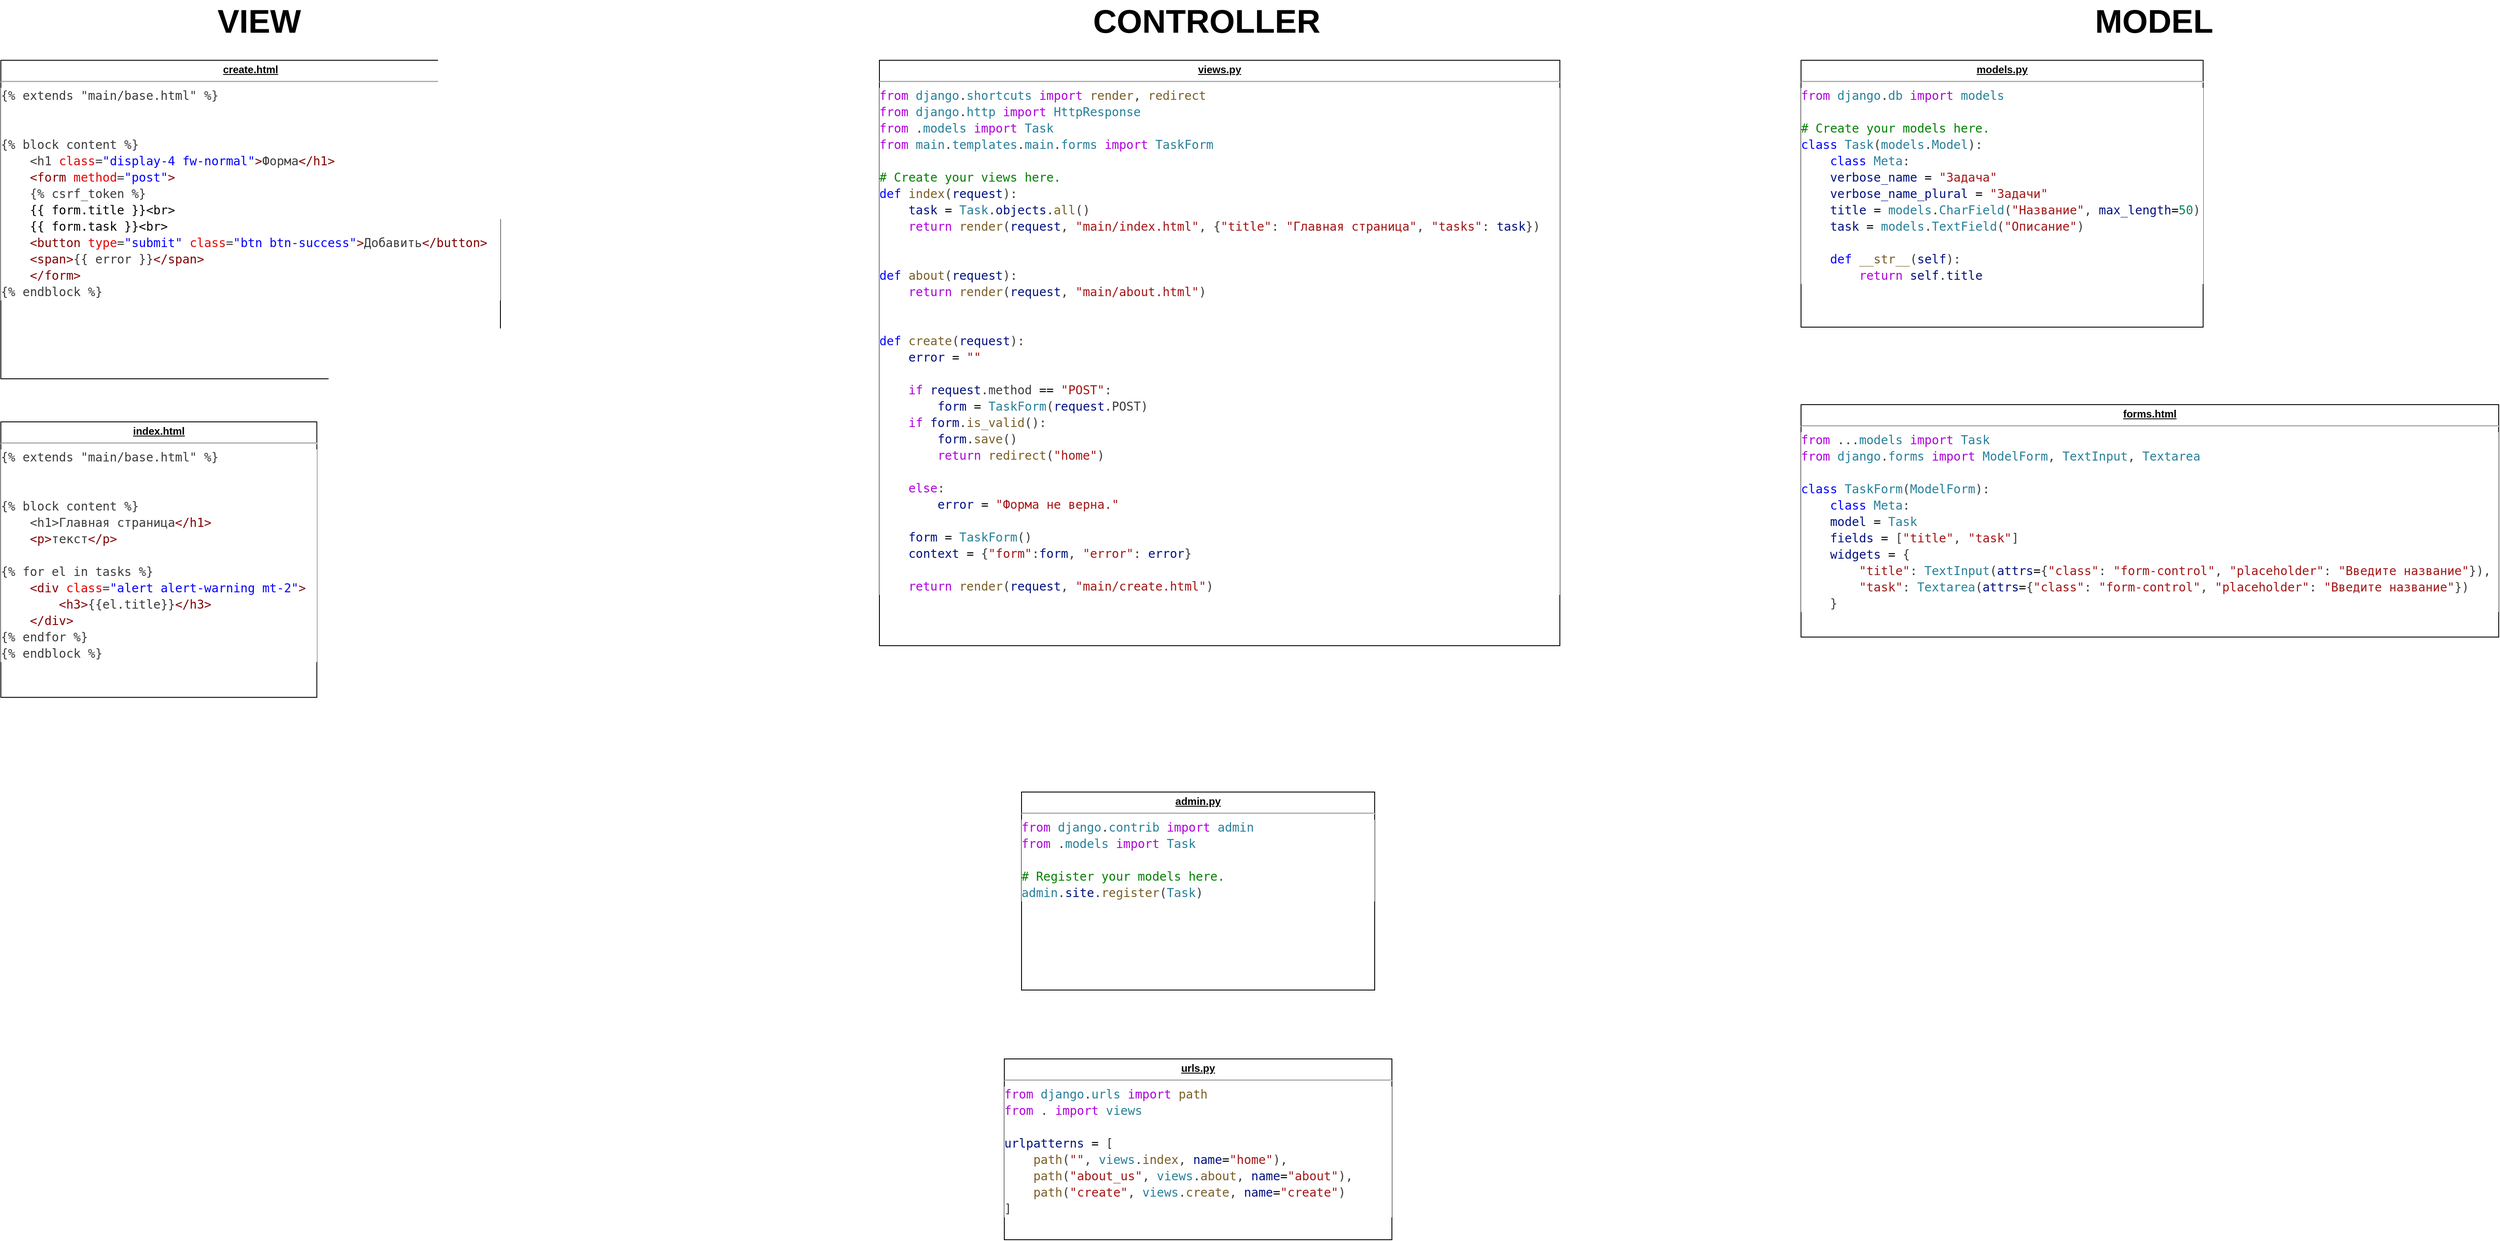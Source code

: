 <mxfile version="21.5.0" type="github">
  <diagram name="Page-1" id="e56a1550-8fbb-45ad-956c-1786394a9013">
    <mxGraphModel dx="2591" dy="1780" grid="1" gridSize="10" guides="1" tooltips="1" connect="1" arrows="1" fold="1" page="1" pageScale="1" pageWidth="1100" pageHeight="850" background="none" math="0" shadow="0">
      <root>
        <mxCell id="0" />
        <mxCell id="1" parent="0" />
        <mxCell id="yi79t5vUQcOIQiDHJ_99-1" value="&lt;p style=&quot;margin:0px;margin-top:4px;text-align:center;text-decoration:underline;&quot;&gt;&lt;b&gt;urls.py&lt;/b&gt;&lt;/p&gt;&lt;hr&gt;&lt;div style=&quot;background-color: rgb(255, 255, 255); font-family: &amp;quot;Droid Sans Mono&amp;quot;, &amp;quot;monospace&amp;quot;, monospace; font-size: 14px; line-height: 19px;&quot;&gt;&lt;div style=&quot;&quot;&gt;&lt;font color=&quot;#af00db&quot;&gt;from&lt;/font&gt; &lt;span style=&quot;color: rgb(38, 127, 153);&quot;&gt;django&lt;/span&gt;&lt;font color=&quot;#3b3b3b&quot;&gt;.&lt;/font&gt;&lt;span style=&quot;color: rgb(38, 127, 153);&quot;&gt;urls&lt;/span&gt; &lt;span style=&quot;color: rgb(175, 0, 219);&quot;&gt;import&lt;/span&gt; &lt;span style=&quot;color: rgb(121, 94, 38);&quot;&gt;path&lt;/span&gt;&lt;/div&gt;&lt;div style=&quot;color: rgb(59, 59, 59);&quot;&gt;&lt;span style=&quot;color: #af00db;&quot;&gt;from&lt;/span&gt; . &lt;span style=&quot;color: #af00db;&quot;&gt;import&lt;/span&gt; &lt;span style=&quot;color: #267f99;&quot;&gt;views&lt;/span&gt;&lt;/div&gt;&lt;br&gt;&lt;div style=&quot;color: rgb(59, 59, 59);&quot;&gt;&lt;span style=&quot;color: #001080;&quot;&gt;urlpatterns&lt;/span&gt; &lt;span style=&quot;color: #000000;&quot;&gt;=&lt;/span&gt; [&lt;/div&gt;&lt;div style=&quot;color: rgb(59, 59, 59);&quot;&gt;    &lt;span style=&quot;color: #795e26;&quot;&gt;&amp;nbsp; &amp;nbsp; path&lt;/span&gt;(&lt;span style=&quot;color: #a31515;&quot;&gt;&quot;&quot;&lt;/span&gt;, &lt;span style=&quot;color: #267f99;&quot;&gt;views&lt;/span&gt;.&lt;span style=&quot;color: #795e26;&quot;&gt;index&lt;/span&gt;, &lt;span style=&quot;color: #001080;&quot;&gt;name&lt;/span&gt;&lt;span style=&quot;color: #000000;&quot;&gt;=&lt;/span&gt;&lt;span style=&quot;color: #a31515;&quot;&gt;&quot;home&quot;&lt;/span&gt;),&lt;/div&gt;&lt;div style=&quot;color: rgb(59, 59, 59);&quot;&gt;    &amp;nbsp; &amp;nbsp;&lt;span style=&quot;color: rgb(121, 94, 38);&quot;&gt;&amp;nbsp;&lt;/span&gt;&lt;span style=&quot;color: #795e26;&quot;&gt;path&lt;/span&gt;(&lt;span style=&quot;color: #a31515;&quot;&gt;&quot;about_us&quot;&lt;/span&gt;, &lt;span style=&quot;color: #267f99;&quot;&gt;views&lt;/span&gt;.&lt;span style=&quot;color: #795e26;&quot;&gt;about&lt;/span&gt;, &lt;span style=&quot;color: #001080;&quot;&gt;name&lt;/span&gt;&lt;span style=&quot;color: #000000;&quot;&gt;=&lt;/span&gt;&lt;span style=&quot;color: #a31515;&quot;&gt;&quot;about&quot;&lt;/span&gt;),&lt;/div&gt;&lt;div style=&quot;color: rgb(59, 59, 59);&quot;&gt;    &amp;nbsp; &amp;nbsp;&lt;span style=&quot;color: rgb(121, 94, 38);&quot;&gt;&amp;nbsp;&lt;/span&gt;&lt;span style=&quot;color: #795e26;&quot;&gt;path&lt;/span&gt;(&lt;span style=&quot;color: #a31515;&quot;&gt;&quot;create&quot;&lt;/span&gt;, &lt;span style=&quot;color: #267f99;&quot;&gt;views&lt;/span&gt;.&lt;span style=&quot;color: #795e26;&quot;&gt;create&lt;/span&gt;, &lt;span style=&quot;color: #001080;&quot;&gt;name&lt;/span&gt;&lt;span style=&quot;color: #000000;&quot;&gt;=&lt;/span&gt;&lt;span style=&quot;color: #a31515;&quot;&gt;&quot;create&quot;&lt;/span&gt;)&lt;/div&gt;&lt;div style=&quot;color: rgb(59, 59, 59);&quot;&gt;]&lt;/div&gt;&lt;/div&gt;" style="verticalAlign=top;align=left;overflow=fill;fontSize=12;fontFamily=Helvetica;html=1;whiteSpace=wrap;" parent="1" vertex="1">
          <mxGeometry x="315" y="1240" width="450" height="210" as="geometry" />
        </mxCell>
        <mxCell id="yi79t5vUQcOIQiDHJ_99-2" value="&lt;p style=&quot;margin:0px;margin-top:4px;text-align:center;text-decoration:underline;&quot;&gt;&lt;b&gt;views.py&lt;/b&gt;&lt;/p&gt;&lt;hr&gt;&lt;div style=&quot;background-color: rgb(255, 255, 255); font-family: &amp;quot;Droid Sans Mono&amp;quot;, &amp;quot;monospace&amp;quot;, monospace; font-size: 14px; line-height: 19px;&quot;&gt;&lt;div style=&quot;&quot;&gt;&lt;font color=&quot;#af00db&quot;&gt;from&lt;/font&gt; &lt;span style=&quot;color: rgb(38, 127, 153);&quot;&gt;django&lt;/span&gt;&lt;font color=&quot;#3b3b3b&quot;&gt;.&lt;/font&gt;&lt;span style=&quot;color: rgb(38, 127, 153);&quot;&gt;shortcuts&lt;/span&gt; &lt;span style=&quot;color: rgb(175, 0, 219);&quot;&gt;import&lt;/span&gt; &lt;span style=&quot;color: rgb(121, 94, 38);&quot;&gt;render&lt;/span&gt;&lt;font color=&quot;#3b3b3b&quot;&gt;, &lt;/font&gt;&lt;span style=&quot;color: rgb(121, 94, 38);&quot;&gt;redirect&lt;/span&gt;&lt;/div&gt;&lt;div style=&quot;color: rgb(59, 59, 59);&quot;&gt;&lt;span style=&quot;color: #af00db;&quot;&gt;from&lt;/span&gt; &lt;span style=&quot;color: #267f99;&quot;&gt;django&lt;/span&gt;.&lt;span style=&quot;color: #267f99;&quot;&gt;http&lt;/span&gt; &lt;span style=&quot;color: #af00db;&quot;&gt;import&lt;/span&gt; &lt;span style=&quot;color: #267f99;&quot;&gt;HttpResponse&lt;/span&gt;&lt;/div&gt;&lt;div style=&quot;color: rgb(59, 59, 59);&quot;&gt;&lt;span style=&quot;color: #af00db;&quot;&gt;from&lt;/span&gt; .&lt;span style=&quot;color: #267f99;&quot;&gt;models&lt;/span&gt; &lt;span style=&quot;color: #af00db;&quot;&gt;import&lt;/span&gt; &lt;span style=&quot;color: #267f99;&quot;&gt;Task&lt;/span&gt;&lt;/div&gt;&lt;div style=&quot;color: rgb(59, 59, 59);&quot;&gt;&lt;span style=&quot;color: #af00db;&quot;&gt;from&lt;/span&gt; &lt;span style=&quot;color: #267f99;&quot;&gt;main&lt;/span&gt;.&lt;span style=&quot;color: #267f99;&quot;&gt;templates&lt;/span&gt;.&lt;span style=&quot;color: #267f99;&quot;&gt;main&lt;/span&gt;.&lt;span style=&quot;color: #267f99;&quot;&gt;forms&lt;/span&gt; &lt;span style=&quot;color: #af00db;&quot;&gt;import&lt;/span&gt; &lt;span style=&quot;color: #267f99;&quot;&gt;TaskForm&lt;/span&gt;&lt;/div&gt;&lt;br&gt;&lt;div style=&quot;color: rgb(59, 59, 59);&quot;&gt;&lt;span style=&quot;color: #008000;&quot;&gt;# Create your views here.&lt;/span&gt;&lt;/div&gt;&lt;div style=&quot;color: rgb(59, 59, 59);&quot;&gt;&lt;span style=&quot;color: #0000ff;&quot;&gt;def&lt;/span&gt; &lt;span style=&quot;color: #795e26;&quot;&gt;index&lt;/span&gt;(&lt;span style=&quot;color: #001080;&quot;&gt;request&lt;/span&gt;):&lt;/div&gt;&lt;div style=&quot;color: rgb(59, 59, 59);&quot;&gt;    &amp;nbsp; &amp;nbsp;&lt;span style=&quot;color: rgb(0, 16, 128);&quot;&gt;&amp;nbsp;&lt;/span&gt;&lt;span style=&quot;color: #001080;&quot;&gt;task&lt;/span&gt; &lt;span style=&quot;color: #000000;&quot;&gt;=&lt;/span&gt; &lt;span style=&quot;color: #267f99;&quot;&gt;Task&lt;/span&gt;.&lt;span style=&quot;color: #001080;&quot;&gt;objects&lt;/span&gt;.&lt;span style=&quot;color: #795e26;&quot;&gt;all&lt;/span&gt;()&lt;/div&gt;&lt;div style=&quot;color: rgb(59, 59, 59);&quot;&gt;    &amp;nbsp; &amp;nbsp;&lt;span style=&quot;color: rgb(0, 16, 128);&quot;&gt;&amp;nbsp;&lt;/span&gt;&lt;span style=&quot;color: #af00db;&quot;&gt;return&lt;/span&gt; &lt;span style=&quot;color: #795e26;&quot;&gt;render&lt;/span&gt;(&lt;span style=&quot;color: #001080;&quot;&gt;request&lt;/span&gt;, &lt;span style=&quot;color: #a31515;&quot;&gt;&quot;main/index.html&quot;&lt;/span&gt;, {&lt;span style=&quot;color: #a31515;&quot;&gt;&quot;title&quot;&lt;/span&gt;: &lt;span style=&quot;color: #a31515;&quot;&gt;&quot;Главная страница&quot;&lt;/span&gt;, &lt;span style=&quot;color: #a31515;&quot;&gt;&quot;tasks&quot;&lt;/span&gt;: &lt;span style=&quot;color: #001080;&quot;&gt;task&lt;/span&gt;})&lt;/div&gt;&lt;br&gt;&lt;br&gt;&lt;div style=&quot;color: rgb(59, 59, 59);&quot;&gt;&lt;span style=&quot;color: #0000ff;&quot;&gt;def&lt;/span&gt; &lt;span style=&quot;color: #795e26;&quot;&gt;about&lt;/span&gt;(&lt;span style=&quot;color: #001080;&quot;&gt;request&lt;/span&gt;):&lt;/div&gt;&lt;div style=&quot;color: rgb(59, 59, 59);&quot;&gt;    &amp;nbsp; &amp;nbsp;&lt;span style=&quot;color: rgb(0, 16, 128);&quot;&gt;&amp;nbsp;&lt;/span&gt;&lt;span style=&quot;color: #af00db;&quot;&gt;return&lt;/span&gt; &lt;span style=&quot;color: #795e26;&quot;&gt;render&lt;/span&gt;(&lt;span style=&quot;color: #001080;&quot;&gt;request&lt;/span&gt;, &lt;span style=&quot;color: #a31515;&quot;&gt;&quot;main/about.html&quot;&lt;/span&gt;)&lt;/div&gt;&lt;br&gt;&lt;br&gt;&lt;div style=&quot;color: rgb(59, 59, 59);&quot;&gt;&lt;span style=&quot;color: #0000ff;&quot;&gt;def&lt;/span&gt; &lt;span style=&quot;color: #795e26;&quot;&gt;create&lt;/span&gt;(&lt;span style=&quot;color: #001080;&quot;&gt;request&lt;/span&gt;):&lt;/div&gt;&lt;div style=&quot;color: rgb(59, 59, 59);&quot;&gt;    &amp;nbsp; &amp;nbsp;&lt;span style=&quot;color: rgb(0, 16, 128);&quot;&gt;&amp;nbsp;&lt;/span&gt;&lt;span style=&quot;color: #001080;&quot;&gt;error&lt;/span&gt; &lt;span style=&quot;color: #000000;&quot;&gt;=&lt;/span&gt; &lt;span style=&quot;color: #a31515;&quot;&gt;&quot;&quot;&lt;/span&gt;&lt;/div&gt;&lt;br&gt;&lt;div style=&quot;color: rgb(59, 59, 59);&quot;&gt;    &amp;nbsp; &amp;nbsp;&lt;span style=&quot;color: rgb(0, 16, 128);&quot;&gt;&amp;nbsp;&lt;/span&gt;&lt;span style=&quot;color: #af00db;&quot;&gt;if&lt;/span&gt; &lt;span style=&quot;color: #001080;&quot;&gt;request&lt;/span&gt;.method &lt;span style=&quot;color: #000000;&quot;&gt;==&lt;/span&gt; &lt;span style=&quot;color: #a31515;&quot;&gt;&quot;POST&quot;&lt;/span&gt;:&lt;/div&gt;&lt;div style=&quot;color: rgb(59, 59, 59);&quot;&gt;        &amp;nbsp; &amp;nbsp;&lt;span style=&quot;color: rgb(0, 16, 128);&quot;&gt;&amp;nbsp;&lt;/span&gt;&amp;nbsp; &amp;nbsp;&lt;span style=&quot;color: rgb(0, 16, 128);&quot;&gt;&amp;nbsp;&lt;/span&gt;&lt;span style=&quot;color: rgb(0, 16, 128);&quot;&gt;form&lt;/span&gt; &lt;span style=&quot;color: rgb(0, 0, 0);&quot;&gt;=&lt;/span&gt; &lt;span style=&quot;color: rgb(38, 127, 153);&quot;&gt;TaskForm&lt;/span&gt;(&lt;span style=&quot;color: rgb(0, 16, 128);&quot;&gt;request&lt;/span&gt;.POST)&lt;/div&gt;&lt;div style=&quot;color: rgb(59, 59, 59);&quot;&gt;        &amp;nbsp; &amp;nbsp;&lt;span style=&quot;color: rgb(0, 16, 128);&quot;&gt;&amp;nbsp;&lt;/span&gt;&lt;span style=&quot;color: #af00db;&quot;&gt;if&lt;/span&gt; &lt;span style=&quot;color: #001080;&quot;&gt;form&lt;/span&gt;.&lt;span style=&quot;color: #795e26;&quot;&gt;is_valid&lt;/span&gt;(): &lt;/div&gt;&lt;div style=&quot;color: rgb(59, 59, 59);&quot;&gt;            &amp;nbsp; &amp;nbsp;&lt;span style=&quot;color: rgb(0, 16, 128);&quot;&gt;&amp;nbsp;&lt;/span&gt;&amp;nbsp; &amp;nbsp;&lt;span style=&quot;color: rgb(0, 16, 128);&quot;&gt;&amp;nbsp;&lt;/span&gt;&lt;span style=&quot;color: rgb(0, 16, 128);&quot;&gt;form&lt;/span&gt;.&lt;span style=&quot;color: rgb(121, 94, 38);&quot;&gt;save&lt;/span&gt;()&lt;/div&gt;&lt;div style=&quot;color: rgb(59, 59, 59);&quot;&gt;            &amp;nbsp; &amp;nbsp;&lt;span style=&quot;color: rgb(0, 16, 128);&quot;&gt;&amp;nbsp; &amp;nbsp; &amp;nbsp;&lt;/span&gt;&lt;span style=&quot;color: #af00db;&quot;&gt;return&lt;/span&gt; &lt;span style=&quot;color: #795e26;&quot;&gt;redirect&lt;/span&gt;(&lt;span style=&quot;color: #a31515;&quot;&gt;&quot;home&quot;&lt;/span&gt;)&lt;/div&gt;&lt;br&gt;&lt;div style=&quot;color: rgb(59, 59, 59);&quot;&gt;    &amp;nbsp; &amp;nbsp;&lt;span style=&quot;color: rgb(0, 16, 128);&quot;&gt;&amp;nbsp;&lt;/span&gt;&lt;span style=&quot;color: #af00db;&quot;&gt;else&lt;/span&gt;:&lt;/div&gt;&lt;div style=&quot;color: rgb(59, 59, 59);&quot;&gt;        &amp;nbsp; &amp;nbsp;&lt;span style=&quot;color: rgb(0, 16, 128);&quot;&gt;&amp;nbsp;&lt;/span&gt;&amp;nbsp; &amp;nbsp;&lt;span style=&quot;color: rgb(0, 16, 128);&quot;&gt;&amp;nbsp;&lt;/span&gt;&lt;span style=&quot;color: rgb(0, 16, 128);&quot;&gt;error&lt;/span&gt; &lt;span style=&quot;color: rgb(0, 0, 0);&quot;&gt;=&lt;/span&gt; &lt;span style=&quot;color: rgb(163, 21, 21);&quot;&gt;&quot;Форма не верна.&quot;&lt;/span&gt;&lt;/div&gt;&lt;br&gt;&lt;div style=&quot;color: rgb(59, 59, 59);&quot;&gt;    &amp;nbsp; &amp;nbsp;&lt;span style=&quot;color: rgb(0, 16, 128);&quot;&gt;&amp;nbsp;&lt;/span&gt;&lt;span style=&quot;color: #001080;&quot;&gt;form&lt;/span&gt; &lt;span style=&quot;color: #000000;&quot;&gt;=&lt;/span&gt; &lt;span style=&quot;color: #267f99;&quot;&gt;TaskForm&lt;/span&gt;()&lt;/div&gt;&lt;div style=&quot;color: rgb(59, 59, 59);&quot;&gt;    &amp;nbsp; &amp;nbsp;&lt;span style=&quot;color: rgb(0, 16, 128);&quot;&gt;&amp;nbsp;&lt;/span&gt;&lt;span style=&quot;color: #001080;&quot;&gt;context&lt;/span&gt; &lt;span style=&quot;color: #000000;&quot;&gt;=&lt;/span&gt; {&lt;span style=&quot;color: #a31515;&quot;&gt;&quot;form&quot;&lt;/span&gt;:&lt;span style=&quot;color: #001080;&quot;&gt;form&lt;/span&gt;, &lt;span style=&quot;color: #a31515;&quot;&gt;&quot;error&quot;&lt;/span&gt;:  &lt;span style=&quot;color: #001080;&quot;&gt;error&lt;/span&gt;}&lt;/div&gt;&lt;br&gt;&lt;div style=&quot;color: rgb(59, 59, 59);&quot;&gt;    &amp;nbsp; &amp;nbsp;&lt;span style=&quot;color: rgb(0, 16, 128);&quot;&gt;&amp;nbsp;&lt;/span&gt;&lt;span style=&quot;color: #af00db;&quot;&gt;return&lt;/span&gt; &lt;span style=&quot;color: #795e26;&quot;&gt;render&lt;/span&gt;(&lt;span style=&quot;color: #001080;&quot;&gt;request&lt;/span&gt;, &lt;span style=&quot;color: #a31515;&quot;&gt;&quot;main/create.html&quot;&lt;/span&gt;)&lt;/div&gt;&lt;/div&gt;&lt;p style=&quot;margin:0px;margin-left:8px;&quot;&gt;&lt;br&gt;&lt;/p&gt;&lt;p style=&quot;margin:0px;margin-left:8px;&quot;&gt;&lt;br&gt;&lt;/p&gt;&lt;p style=&quot;margin:0px;margin-left:8px;&quot;&gt;&lt;br&gt;&lt;/p&gt;" style="verticalAlign=top;align=left;overflow=fill;fontSize=12;fontFamily=Helvetica;html=1;whiteSpace=wrap;" parent="1" vertex="1">
          <mxGeometry x="170" y="80" width="790" height="680" as="geometry" />
        </mxCell>
        <mxCell id="yi79t5vUQcOIQiDHJ_99-10" value="&lt;p style=&quot;margin:0px;margin-top:4px;text-align:center;text-decoration:underline;&quot;&gt;&lt;b&gt;index.html&lt;/b&gt;&lt;/p&gt;&lt;hr&gt;&lt;div style=&quot;color: rgb(59, 59, 59); background-color: rgb(255, 255, 255); font-family: &amp;quot;Droid Sans Mono&amp;quot;, &amp;quot;monospace&amp;quot;, monospace; font-size: 14px; line-height: 19px;&quot;&gt;&lt;div&gt;{% extends &quot;main/base.html&quot; %}&lt;/div&gt;&lt;br&gt;&lt;br&gt;&lt;div&gt;{% block content %}&lt;/div&gt;&lt;div&gt;&amp;nbsp; &amp;nbsp; &amp;lt;h1&amp;gt;Главная страница&lt;span style=&quot;color: #800000;&quot;&gt;&amp;lt;/h1&amp;gt;&lt;/span&gt;&lt;/div&gt;&lt;div&gt;    &lt;span style=&quot;color: #800000;&quot;&gt;&amp;nbsp; &amp;nbsp; &amp;lt;p&amp;gt;&lt;/span&gt;текст&lt;span style=&quot;color: #800000;&quot;&gt;&amp;lt;/p&amp;gt;&lt;/span&gt;&lt;/div&gt;&lt;br&gt;&lt;div&gt;    {% for el in tasks %}&lt;/div&gt;&lt;div&gt;        &lt;span style=&quot;color: #800000;&quot;&gt;&amp;nbsp; &amp;nbsp; &amp;lt;div&lt;/span&gt; &lt;span style=&quot;color: #e50000;&quot;&gt;class&lt;/span&gt;=&lt;span style=&quot;color: #0000ff;&quot;&gt;&quot;alert alert-warning mt-2&quot;&lt;/span&gt;&lt;span style=&quot;color: #800000;&quot;&gt;&amp;gt;&lt;/span&gt;&lt;/div&gt;&lt;div&gt;            &lt;span style=&quot;color: #800000;&quot;&gt;&amp;nbsp; &amp;nbsp; &amp;nbsp; &amp;nbsp; &amp;lt;h3&amp;gt;&lt;/span&gt;{{el.title}}&lt;span style=&quot;color: #800000;&quot;&gt;&amp;lt;/h3&amp;gt;&lt;/span&gt;&lt;/div&gt;&lt;div&gt;        &lt;span style=&quot;color: #800000;&quot;&gt;&amp;nbsp; &amp;nbsp; &amp;lt;/div&amp;gt;&lt;/span&gt;&lt;/div&gt;&lt;div&gt;    {% endfor %}&lt;/div&gt;&lt;div&gt;{% endblock %}&lt;/div&gt;&lt;/div&gt;" style="verticalAlign=top;align=left;overflow=fill;fontSize=12;fontFamily=Helvetica;html=1;whiteSpace=wrap;" parent="1" vertex="1">
          <mxGeometry x="-850" y="500" width="366.83" height="320" as="geometry" />
        </mxCell>
        <mxCell id="yi79t5vUQcOIQiDHJ_99-11" value="&lt;p style=&quot;margin:0px;margin-top:4px;text-align:center;text-decoration:underline;&quot;&gt;&lt;b&gt;create.html&lt;/b&gt;&lt;/p&gt;&lt;hr&gt;&lt;div style=&quot;background-color: rgb(255, 255, 255); font-family: &amp;quot;Droid Sans Mono&amp;quot;, &amp;quot;monospace&amp;quot;, monospace; font-size: 14px; line-height: 19px;&quot;&gt;&lt;div style=&quot;color: rgb(59, 59, 59);&quot;&gt;{% extends &quot;main/base.html&quot; %}&lt;/div&gt;&lt;br&gt;&lt;br&gt;&lt;div style=&quot;color: rgb(59, 59, 59);&quot;&gt;{% block content %}&lt;/div&gt;&lt;div style=&quot;color: rgb(59, 59, 59);&quot;&gt;&amp;nbsp; &amp;nbsp; &amp;lt;h1 &lt;span style=&quot;color: #e50000;&quot;&gt;class&lt;/span&gt;=&lt;span style=&quot;color: #0000ff;&quot;&gt;&quot;display-4 fw-normal&quot;&lt;/span&gt;&lt;span style=&quot;color: #800000;&quot;&gt;&amp;gt;&lt;/span&gt;Форма&lt;span style=&quot;color: #800000;&quot;&gt;&amp;lt;/h1&amp;gt;&lt;/span&gt;&lt;/div&gt;&lt;div style=&quot;color: rgb(59, 59, 59);&quot;&gt;    &lt;span style=&quot;color: #800000;&quot;&gt;&amp;nbsp; &amp;nbsp; &amp;lt;form&lt;/span&gt; &lt;span style=&quot;color: #e50000;&quot;&gt;method&lt;/span&gt;=&lt;span style=&quot;color: #0000ff;&quot;&gt;&quot;post&quot;&lt;/span&gt;&lt;span style=&quot;color: #800000;&quot;&gt;&amp;gt;&lt;/span&gt;&lt;/div&gt;&lt;div style=&quot;color: rgb(59, 59, 59);&quot;&gt;&amp;nbsp; &amp;nbsp; {% csrf_token %}&lt;/div&gt;&lt;div style=&quot;&quot;&gt;        &lt;span style=&quot;color: rgb(0, 128, 0);&quot;&gt;&amp;nbsp; &amp;nbsp; &lt;/span&gt;{{ form.title }}&amp;lt;br&amp;gt;&lt;/div&gt;&lt;div style=&quot;&quot;&gt;        &amp;nbsp; &amp;nbsp; {{ form.task }}&amp;lt;br&amp;gt;&lt;/div&gt;&lt;div style=&quot;color: rgb(59, 59, 59);&quot;&gt;&lt;span style=&quot;color: rgb(128, 0, 0);&quot;&gt;&amp;nbsp; &amp;nbsp; &amp;lt;button&lt;/span&gt; &lt;span style=&quot;color: rgb(229, 0, 0);&quot;&gt;type&lt;/span&gt;=&lt;span style=&quot;color: rgb(0, 0, 255);&quot;&gt;&quot;submit&quot;&lt;/span&gt; &lt;span style=&quot;color: rgb(229, 0, 0);&quot;&gt;class&lt;/span&gt;=&lt;span style=&quot;color: rgb(0, 0, 255);&quot;&gt;&quot;btn btn-success&quot;&lt;/span&gt;&lt;span style=&quot;color: rgb(128, 0, 0);&quot;&gt;&amp;gt;&lt;/span&gt;Добавить&lt;span style=&quot;color: rgb(128, 0, 0);&quot;&gt;&amp;lt;/button&amp;gt;&lt;/span&gt;&lt;br&gt;&lt;/div&gt;&lt;div style=&quot;color: rgb(59, 59, 59);&quot;&gt;        &lt;span style=&quot;color: #800000;&quot;&gt;&amp;nbsp; &amp;nbsp; &amp;lt;span&amp;gt;&lt;/span&gt;{{ error }}&lt;span style=&quot;color: #800000;&quot;&gt;&amp;lt;/span&amp;gt;&lt;/span&gt;&lt;/div&gt;&lt;div style=&quot;color: rgb(59, 59, 59);&quot;&gt;    &lt;span style=&quot;color: #800000;&quot;&gt;&amp;nbsp; &amp;nbsp; &amp;lt;/form&amp;gt;&lt;/span&gt;&lt;/div&gt;&lt;div style=&quot;color: rgb(59, 59, 59);&quot;&gt;{% endblock %}&lt;/div&gt;&lt;/div&gt;" style="verticalAlign=top;align=left;overflow=fill;fontSize=12;fontFamily=Helvetica;html=1;whiteSpace=wrap;" parent="1" vertex="1">
          <mxGeometry x="-850" y="80" width="580" height="370" as="geometry" />
        </mxCell>
        <mxCell id="yi79t5vUQcOIQiDHJ_99-30" value="&lt;p style=&quot;margin:0px;margin-top:4px;text-align:center;text-decoration:underline;&quot;&gt;&lt;b&gt;models.py&lt;/b&gt;&lt;/p&gt;&lt;hr&gt;&lt;div style=&quot;background-color: rgb(255, 255, 255); font-family: &amp;quot;Droid Sans Mono&amp;quot;, &amp;quot;monospace&amp;quot;, monospace; font-size: 14px; line-height: 19px;&quot;&gt;&lt;div style=&quot;&quot;&gt;&lt;font color=&quot;#af00db&quot;&gt;from&lt;/font&gt; &lt;span style=&quot;color: rgb(38, 127, 153);&quot;&gt;django&lt;/span&gt;&lt;font color=&quot;#3b3b3b&quot;&gt;.&lt;/font&gt;&lt;span style=&quot;color: rgb(38, 127, 153);&quot;&gt;db&lt;/span&gt; &lt;span style=&quot;color: rgb(175, 0, 219);&quot;&gt;import&lt;/span&gt; &lt;span style=&quot;color: rgb(38, 127, 153);&quot;&gt;models&lt;/span&gt;&lt;/div&gt;&lt;br&gt;&lt;div style=&quot;color: rgb(59, 59, 59);&quot;&gt;&lt;span style=&quot;color: #008000;&quot;&gt;# Create your models here.&lt;/span&gt;&lt;/div&gt;&lt;div style=&quot;color: rgb(59, 59, 59);&quot;&gt;&lt;span style=&quot;color: #0000ff;&quot;&gt;class&lt;/span&gt; &lt;span style=&quot;color: #267f99;&quot;&gt;Task&lt;/span&gt;(&lt;span style=&quot;color: #267f99;&quot;&gt;models&lt;/span&gt;.&lt;span style=&quot;color: #267f99;&quot;&gt;Model&lt;/span&gt;):&lt;/div&gt;&lt;div style=&quot;color: rgb(59, 59, 59);&quot;&gt;    &lt;span style=&quot;color: #0000ff;&quot;&gt;&amp;nbsp; &amp;nbsp; class&lt;/span&gt; &lt;span style=&quot;color: #267f99;&quot;&gt;Meta&lt;/span&gt;:&lt;/div&gt;&lt;div style=&quot;color: rgb(59, 59, 59);&quot;&gt;        &amp;nbsp; &amp;nbsp;&lt;span style=&quot;color: rgb(0, 0, 255);&quot;&gt;&amp;nbsp;&lt;/span&gt;&lt;span style=&quot;color: #001080;&quot;&gt;verbose_name&lt;/span&gt; &lt;span style=&quot;color: #000000;&quot;&gt;=&lt;/span&gt; &lt;span style=&quot;color: #a31515;&quot;&gt;&quot;Задача&quot;&lt;/span&gt;&lt;/div&gt;&lt;div style=&quot;color: rgb(59, 59, 59);&quot;&gt;        &amp;nbsp; &amp;nbsp;&lt;span style=&quot;color: rgb(0, 0, 255);&quot;&gt;&amp;nbsp;&lt;/span&gt;&lt;span style=&quot;color: #001080;&quot;&gt;verbose_name_plural&lt;/span&gt; &lt;span style=&quot;color: #000000;&quot;&gt;=&lt;/span&gt; &lt;span style=&quot;color: #a31515;&quot;&gt;&quot;Задачи&quot;&lt;/span&gt;&lt;/div&gt;&lt;div style=&quot;color: rgb(59, 59, 59);&quot;&gt;    &lt;/div&gt;&lt;div style=&quot;color: rgb(59, 59, 59);&quot;&gt;    &amp;nbsp; &amp;nbsp;&lt;span style=&quot;color: rgb(0, 0, 255);&quot;&gt;&amp;nbsp;&lt;/span&gt;&lt;span style=&quot;color: #001080;&quot;&gt;title&lt;/span&gt; &lt;span style=&quot;color: #000000;&quot;&gt;=&lt;/span&gt; &lt;span style=&quot;color: #267f99;&quot;&gt;models&lt;/span&gt;.&lt;span style=&quot;color: #267f99;&quot;&gt;CharField&lt;/span&gt;(&lt;span style=&quot;color: #a31515;&quot;&gt;&quot;Название&quot;&lt;/span&gt;, &lt;span style=&quot;color: #001080;&quot;&gt;max_length&lt;/span&gt;&lt;span style=&quot;color: #000000;&quot;&gt;=&lt;/span&gt;&lt;span style=&quot;color: #098658;&quot;&gt;50&lt;/span&gt;)&lt;/div&gt;&lt;div style=&quot;color: rgb(59, 59, 59);&quot;&gt;    &amp;nbsp; &amp;nbsp;&lt;span style=&quot;color: rgb(0, 0, 255);&quot;&gt;&amp;nbsp;&lt;/span&gt;&lt;span style=&quot;color: #001080;&quot;&gt;task&lt;/span&gt; &lt;span style=&quot;color: #000000;&quot;&gt;=&lt;/span&gt; &lt;span style=&quot;color: #267f99;&quot;&gt;models&lt;/span&gt;.&lt;span style=&quot;color: #267f99;&quot;&gt;TextField&lt;/span&gt;(&lt;span style=&quot;color: #a31515;&quot;&gt;&quot;Описание&quot;&lt;/span&gt;)&lt;/div&gt;&lt;br&gt;&lt;div style=&quot;color: rgb(59, 59, 59);&quot;&gt;    &lt;span style=&quot;color: #0000ff;&quot;&gt;&amp;nbsp; &amp;nbsp; def&lt;/span&gt; &lt;span style=&quot;color: #795e26;&quot;&gt;__str__&lt;/span&gt;(&lt;span style=&quot;color: #001080;&quot;&gt;self&lt;/span&gt;):&lt;/div&gt;&lt;div style=&quot;color: rgb(59, 59, 59);&quot;&gt;        &amp;nbsp; &amp;nbsp;&lt;span style=&quot;color: rgb(0, 0, 255);&quot;&gt;&amp;nbsp; &amp;nbsp; &amp;nbsp;&lt;/span&gt;&lt;span style=&quot;color: #af00db;&quot;&gt;return&lt;/span&gt; &lt;span style=&quot;color: #001080;&quot;&gt;self&lt;/span&gt;.&lt;span style=&quot;color: #001080;&quot;&gt;title&lt;/span&gt;&lt;/div&gt;&lt;/div&gt;" style="verticalAlign=top;align=left;overflow=fill;fontSize=12;fontFamily=Helvetica;html=1;whiteSpace=wrap;" parent="1" vertex="1">
          <mxGeometry x="1240" y="80" width="466.83" height="310" as="geometry" />
        </mxCell>
        <mxCell id="yi79t5vUQcOIQiDHJ_99-31" value="&lt;p style=&quot;margin:0px;margin-top:4px;text-align:center;text-decoration:underline;&quot;&gt;&lt;b&gt;admin.py&lt;/b&gt;&lt;/p&gt;&lt;hr&gt;&lt;div style=&quot;background-color: rgb(255, 255, 255); font-family: &amp;quot;Droid Sans Mono&amp;quot;, &amp;quot;monospace&amp;quot;, monospace; font-size: 14px; line-height: 19px;&quot;&gt;&lt;div style=&quot;&quot;&gt;&lt;font color=&quot;#af00db&quot;&gt;from&lt;/font&gt; &lt;span style=&quot;color: rgb(38, 127, 153);&quot;&gt;django&lt;/span&gt;&lt;font color=&quot;#3b3b3b&quot;&gt;.&lt;/font&gt;&lt;span style=&quot;color: rgb(38, 127, 153);&quot;&gt;contrib&lt;/span&gt; &lt;span style=&quot;color: rgb(175, 0, 219);&quot;&gt;import&lt;/span&gt; &lt;span style=&quot;color: rgb(38, 127, 153);&quot;&gt;admin&lt;/span&gt;&lt;/div&gt;&lt;div style=&quot;color: rgb(59, 59, 59);&quot;&gt;&lt;span style=&quot;color: #af00db;&quot;&gt;from&lt;/span&gt; .&lt;span style=&quot;color: #267f99;&quot;&gt;models&lt;/span&gt; &lt;span style=&quot;color: #af00db;&quot;&gt;import&lt;/span&gt; &lt;span style=&quot;color: #267f99;&quot;&gt;Task&lt;/span&gt;&lt;/div&gt;&lt;br&gt;&lt;div style=&quot;color: rgb(59, 59, 59);&quot;&gt;&lt;span style=&quot;color: #008000;&quot;&gt;# Register your models here.&lt;/span&gt;&lt;/div&gt;&lt;div style=&quot;color: rgb(59, 59, 59);&quot;&gt;&lt;span style=&quot;color: #267f99;&quot;&gt;admin&lt;/span&gt;.&lt;span style=&quot;color: #001080;&quot;&gt;site&lt;/span&gt;.&lt;span style=&quot;color: #795e26;&quot;&gt;register&lt;/span&gt;(&lt;span style=&quot;color: #267f99;&quot;&gt;Task&lt;/span&gt;)&lt;/div&gt;&lt;/div&gt;" style="verticalAlign=top;align=left;overflow=fill;fontSize=12;fontFamily=Helvetica;html=1;whiteSpace=wrap;" parent="1" vertex="1">
          <mxGeometry x="335" y="930" width="410" height="230" as="geometry" />
        </mxCell>
        <mxCell id="twKU28QJjfa9Xpo9LUrA-1" value="&lt;p style=&quot;margin:0px;margin-top:4px;text-align:center;text-decoration:underline;&quot;&gt;&lt;b&gt;forms.html&lt;/b&gt;&lt;/p&gt;&lt;hr&gt;&lt;div style=&quot;background-color: rgb(255, 255, 255); font-family: &amp;quot;Droid Sans Mono&amp;quot;, &amp;quot;monospace&amp;quot;, monospace; font-size: 14px; line-height: 19px;&quot;&gt;&lt;div style=&quot;&quot;&gt;&lt;font color=&quot;#af00db&quot;&gt;from&lt;/font&gt;&lt;font color=&quot;#3b3b3b&quot;&gt; ...&lt;/font&gt;&lt;span style=&quot;color: rgb(38, 127, 153);&quot;&gt;models&lt;/span&gt; &lt;span style=&quot;color: rgb(175, 0, 219);&quot;&gt;import&lt;/span&gt; &lt;span style=&quot;color: rgb(38, 127, 153);&quot;&gt;Task&lt;/span&gt;&lt;/div&gt;&lt;div style=&quot;color: rgb(59, 59, 59);&quot;&gt;&lt;span style=&quot;color: #af00db;&quot;&gt;from&lt;/span&gt; &lt;span style=&quot;color: #267f99;&quot;&gt;django&lt;/span&gt;.&lt;span style=&quot;color: #267f99;&quot;&gt;forms&lt;/span&gt; &lt;span style=&quot;color: #af00db;&quot;&gt;import&lt;/span&gt; &lt;span style=&quot;color: #267f99;&quot;&gt;ModelForm&lt;/span&gt;, &lt;span style=&quot;color: #267f99;&quot;&gt;TextInput&lt;/span&gt;, &lt;span style=&quot;color: #267f99;&quot;&gt;Textarea&lt;/span&gt;&lt;/div&gt;&lt;br&gt;&lt;div style=&quot;color: rgb(59, 59, 59);&quot;&gt;&lt;span style=&quot;color: #0000ff;&quot;&gt;class&lt;/span&gt; &lt;span style=&quot;color: #267f99;&quot;&gt;TaskForm&lt;/span&gt;(&lt;span style=&quot;color: #267f99;&quot;&gt;ModelForm&lt;/span&gt;):&lt;/div&gt;&lt;div style=&quot;color: rgb(59, 59, 59);&quot;&gt;    &lt;span style=&quot;color: #0000ff;&quot;&gt;&amp;nbsp; &amp;nbsp; class&lt;/span&gt; &lt;span style=&quot;color: #267f99;&quot;&gt;Meta&lt;/span&gt;:&lt;/div&gt;&lt;div style=&quot;color: rgb(59, 59, 59);&quot;&gt;        &lt;span style=&quot;color: #001080;&quot;&gt;&amp;nbsp; &amp;nbsp; model&lt;/span&gt; &lt;span style=&quot;color: #000000;&quot;&gt;=&lt;/span&gt; &lt;span style=&quot;color: #267f99;&quot;&gt;Task&lt;/span&gt;&lt;/div&gt;&lt;div style=&quot;color: rgb(59, 59, 59);&quot;&gt;        &lt;span style=&quot;color: #001080;&quot;&gt;&amp;nbsp; &amp;nbsp; fields&lt;/span&gt; &lt;span style=&quot;color: #000000;&quot;&gt;=&lt;/span&gt; [&lt;span style=&quot;color: #a31515;&quot;&gt;&quot;title&quot;&lt;/span&gt;, &lt;span style=&quot;color: #a31515;&quot;&gt;&quot;task&quot;&lt;/span&gt;]&lt;/div&gt;&lt;div style=&quot;color: rgb(59, 59, 59);&quot;&gt;        &lt;span style=&quot;color: #001080;&quot;&gt;&amp;nbsp; &amp;nbsp; widgets&lt;/span&gt; &lt;span style=&quot;color: #000000;&quot;&gt;=&lt;/span&gt; {&lt;/div&gt;&lt;div style=&quot;color: rgb(59, 59, 59);&quot;&gt;            &lt;span style=&quot;color: #a31515;&quot;&gt;&amp;nbsp; &amp;nbsp; &amp;nbsp; &amp;nbsp; &quot;title&quot;&lt;/span&gt;: &lt;span style=&quot;color: #267f99;&quot;&gt;TextInput&lt;/span&gt;(&lt;span style=&quot;color: #001080;&quot;&gt;attrs&lt;/span&gt;&lt;span style=&quot;color: #000000;&quot;&gt;=&lt;/span&gt;{&lt;span style=&quot;color: #a31515;&quot;&gt;&quot;class&quot;&lt;/span&gt;: &lt;span style=&quot;color: #a31515;&quot;&gt;&quot;form-control&quot;&lt;/span&gt;, &lt;span style=&quot;color: #a31515;&quot;&gt;&quot;placeholder&quot;&lt;/span&gt;: &lt;span style=&quot;color: #a31515;&quot;&gt;&quot;Введите название&quot;&lt;/span&gt;}),&amp;nbsp; &amp;nbsp; &amp;nbsp; &amp;nbsp; &amp;nbsp;&amp;nbsp;&lt;span style=&quot;color: #a31515;&quot;&gt;&quot;task&quot;&lt;/span&gt;: &lt;span style=&quot;color: #267f99;&quot;&gt;Textarea&lt;/span&gt;(&lt;span style=&quot;color: #001080;&quot;&gt;attrs&lt;/span&gt;&lt;span style=&quot;color: #000000;&quot;&gt;=&lt;/span&gt;{&lt;span style=&quot;color: #a31515;&quot;&gt;&quot;class&quot;&lt;/span&gt;: &lt;span style=&quot;color: #a31515;&quot;&gt;&quot;form-control&quot;&lt;/span&gt;, &lt;span style=&quot;color: #a31515;&quot;&gt;&quot;placeholder&quot;&lt;/span&gt;: &lt;span style=&quot;color: #a31515;&quot;&gt;&quot;Введите название&quot;&lt;/span&gt;})&lt;/div&gt;&lt;div style=&quot;color: rgb(59, 59, 59);&quot;&gt;&amp;nbsp; &amp;nbsp; }&lt;/div&gt;&lt;/div&gt;" style="verticalAlign=top;align=left;overflow=fill;fontSize=12;fontFamily=Helvetica;html=1;whiteSpace=wrap;" vertex="1" parent="1">
          <mxGeometry x="1240" y="480" width="810" height="270" as="geometry" />
        </mxCell>
        <mxCell id="twKU28QJjfa9Xpo9LUrA-6" value="&lt;font style=&quot;font-size: 38px;&quot;&gt;&lt;b&gt;VIEW&lt;/b&gt;&lt;/font&gt;" style="text;html=1;strokeColor=none;fillColor=none;align=center;verticalAlign=middle;whiteSpace=wrap;rounded=0;" vertex="1" parent="1">
          <mxGeometry x="-625" y="10" width="150" height="50" as="geometry" />
        </mxCell>
        <mxCell id="twKU28QJjfa9Xpo9LUrA-7" value="&lt;font style=&quot;font-size: 38px;&quot;&gt;&lt;b&gt;CONTROLLER&lt;/b&gt;&lt;/font&gt;" style="text;html=1;strokeColor=none;fillColor=none;align=center;verticalAlign=middle;whiteSpace=wrap;rounded=0;" vertex="1" parent="1">
          <mxGeometry x="475" y="10" width="150" height="50" as="geometry" />
        </mxCell>
        <mxCell id="twKU28QJjfa9Xpo9LUrA-8" value="&lt;font style=&quot;font-size: 38px;&quot;&gt;&lt;b&gt;MODEL&lt;/b&gt;&lt;/font&gt;" style="text;html=1;strokeColor=none;fillColor=none;align=center;verticalAlign=middle;whiteSpace=wrap;rounded=0;" vertex="1" parent="1">
          <mxGeometry x="1575" y="10" width="150" height="50" as="geometry" />
        </mxCell>
      </root>
    </mxGraphModel>
  </diagram>
</mxfile>
